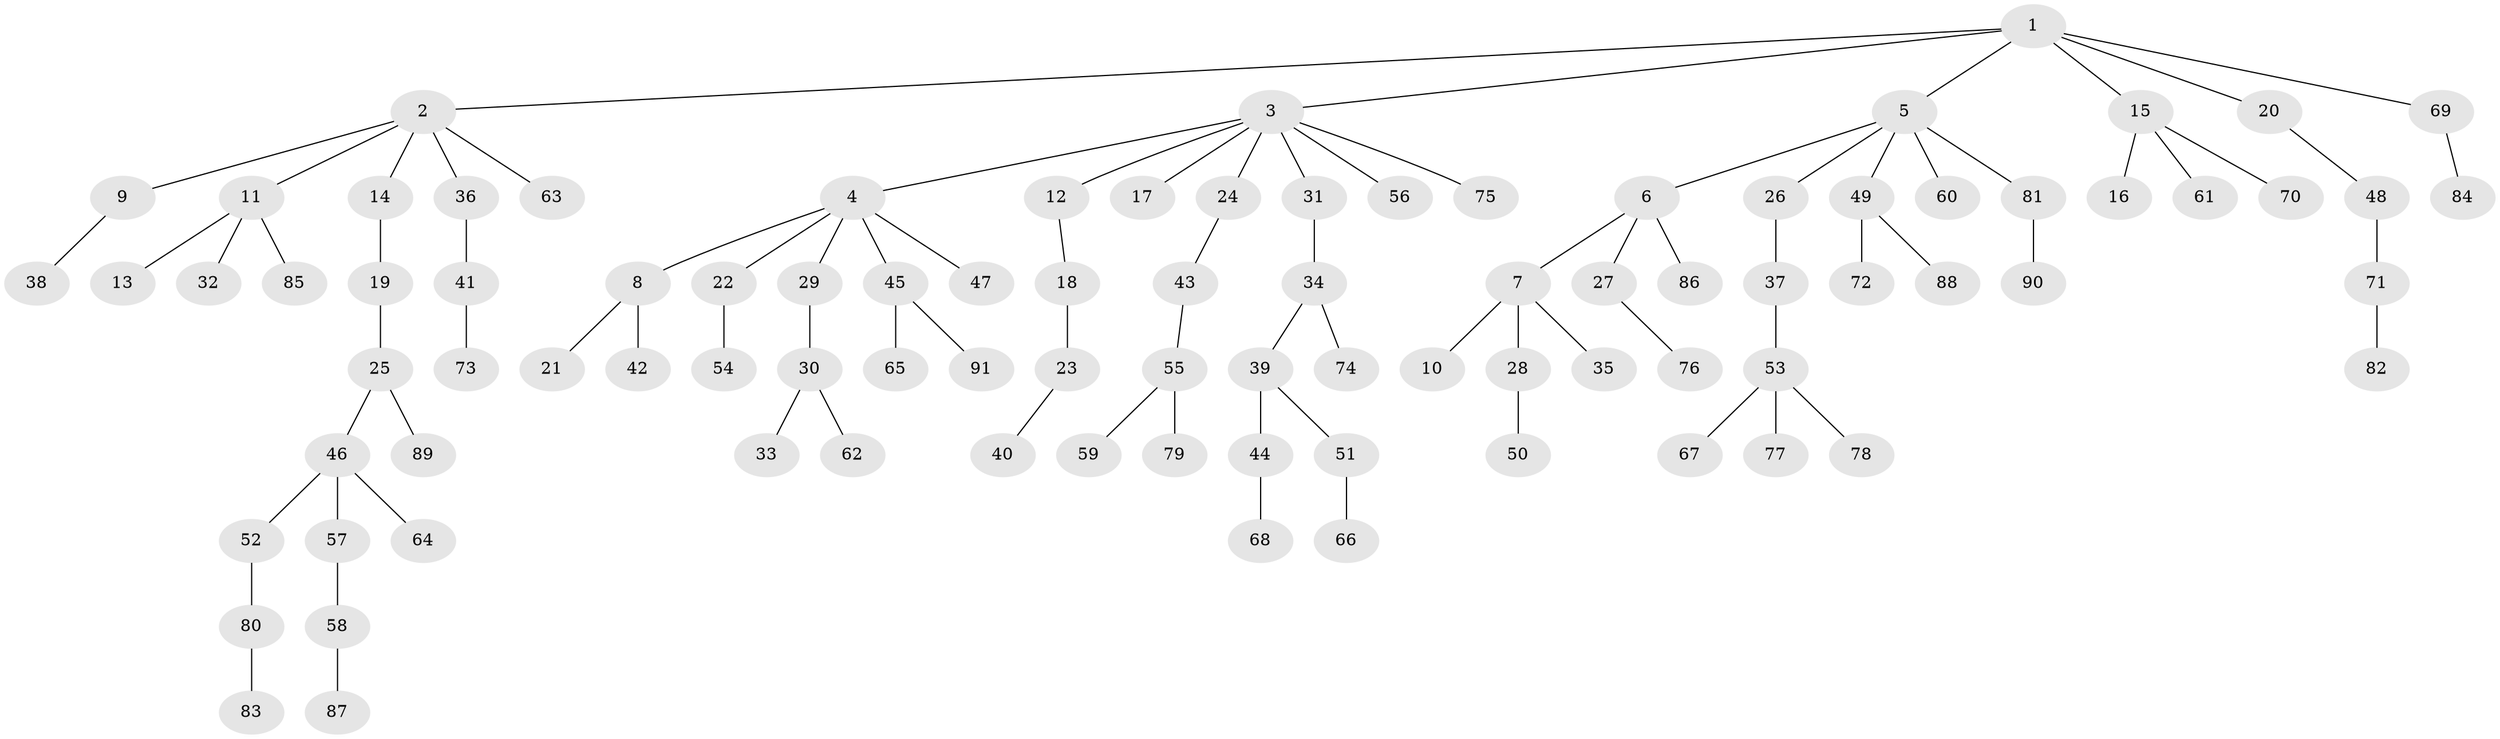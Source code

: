 // Generated by graph-tools (version 1.1) at 2025/02/03/09/25 03:02:20]
// undirected, 91 vertices, 90 edges
graph export_dot {
graph [start="1"]
  node [color=gray90,style=filled];
  1;
  2;
  3;
  4;
  5;
  6;
  7;
  8;
  9;
  10;
  11;
  12;
  13;
  14;
  15;
  16;
  17;
  18;
  19;
  20;
  21;
  22;
  23;
  24;
  25;
  26;
  27;
  28;
  29;
  30;
  31;
  32;
  33;
  34;
  35;
  36;
  37;
  38;
  39;
  40;
  41;
  42;
  43;
  44;
  45;
  46;
  47;
  48;
  49;
  50;
  51;
  52;
  53;
  54;
  55;
  56;
  57;
  58;
  59;
  60;
  61;
  62;
  63;
  64;
  65;
  66;
  67;
  68;
  69;
  70;
  71;
  72;
  73;
  74;
  75;
  76;
  77;
  78;
  79;
  80;
  81;
  82;
  83;
  84;
  85;
  86;
  87;
  88;
  89;
  90;
  91;
  1 -- 2;
  1 -- 3;
  1 -- 5;
  1 -- 15;
  1 -- 20;
  1 -- 69;
  2 -- 9;
  2 -- 11;
  2 -- 14;
  2 -- 36;
  2 -- 63;
  3 -- 4;
  3 -- 12;
  3 -- 17;
  3 -- 24;
  3 -- 31;
  3 -- 56;
  3 -- 75;
  4 -- 8;
  4 -- 22;
  4 -- 29;
  4 -- 45;
  4 -- 47;
  5 -- 6;
  5 -- 26;
  5 -- 49;
  5 -- 60;
  5 -- 81;
  6 -- 7;
  6 -- 27;
  6 -- 86;
  7 -- 10;
  7 -- 28;
  7 -- 35;
  8 -- 21;
  8 -- 42;
  9 -- 38;
  11 -- 13;
  11 -- 32;
  11 -- 85;
  12 -- 18;
  14 -- 19;
  15 -- 16;
  15 -- 61;
  15 -- 70;
  18 -- 23;
  19 -- 25;
  20 -- 48;
  22 -- 54;
  23 -- 40;
  24 -- 43;
  25 -- 46;
  25 -- 89;
  26 -- 37;
  27 -- 76;
  28 -- 50;
  29 -- 30;
  30 -- 33;
  30 -- 62;
  31 -- 34;
  34 -- 39;
  34 -- 74;
  36 -- 41;
  37 -- 53;
  39 -- 44;
  39 -- 51;
  41 -- 73;
  43 -- 55;
  44 -- 68;
  45 -- 65;
  45 -- 91;
  46 -- 52;
  46 -- 57;
  46 -- 64;
  48 -- 71;
  49 -- 72;
  49 -- 88;
  51 -- 66;
  52 -- 80;
  53 -- 67;
  53 -- 77;
  53 -- 78;
  55 -- 59;
  55 -- 79;
  57 -- 58;
  58 -- 87;
  69 -- 84;
  71 -- 82;
  80 -- 83;
  81 -- 90;
}
